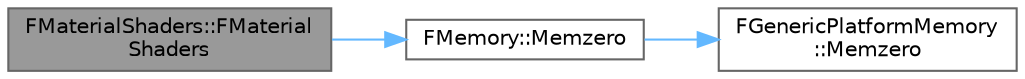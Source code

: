 digraph "FMaterialShaders::FMaterialShaders"
{
 // INTERACTIVE_SVG=YES
 // LATEX_PDF_SIZE
  bgcolor="transparent";
  edge [fontname=Helvetica,fontsize=10,labelfontname=Helvetica,labelfontsize=10];
  node [fontname=Helvetica,fontsize=10,shape=box,height=0.2,width=0.4];
  rankdir="LR";
  Node1 [id="Node000001",label="FMaterialShaders::FMaterial\lShaders",height=0.2,width=0.4,color="gray40", fillcolor="grey60", style="filled", fontcolor="black",tooltip=" "];
  Node1 -> Node2 [id="edge1_Node000001_Node000002",color="steelblue1",style="solid",tooltip=" "];
  Node2 [id="Node000002",label="FMemory::Memzero",height=0.2,width=0.4,color="grey40", fillcolor="white", style="filled",URL="$de/d4a/structFMemory.html#a0604bcc0825d833d31f8fbe97c8fce85",tooltip=" "];
  Node2 -> Node3 [id="edge2_Node000002_Node000003",color="steelblue1",style="solid",tooltip=" "];
  Node3 [id="Node000003",label="FGenericPlatformMemory\l::Memzero",height=0.2,width=0.4,color="grey40", fillcolor="white", style="filled",URL="$d3/dfd/structFGenericPlatformMemory.html#a47a70c53809a3610287304eb64c4cd57",tooltip=" "];
}
